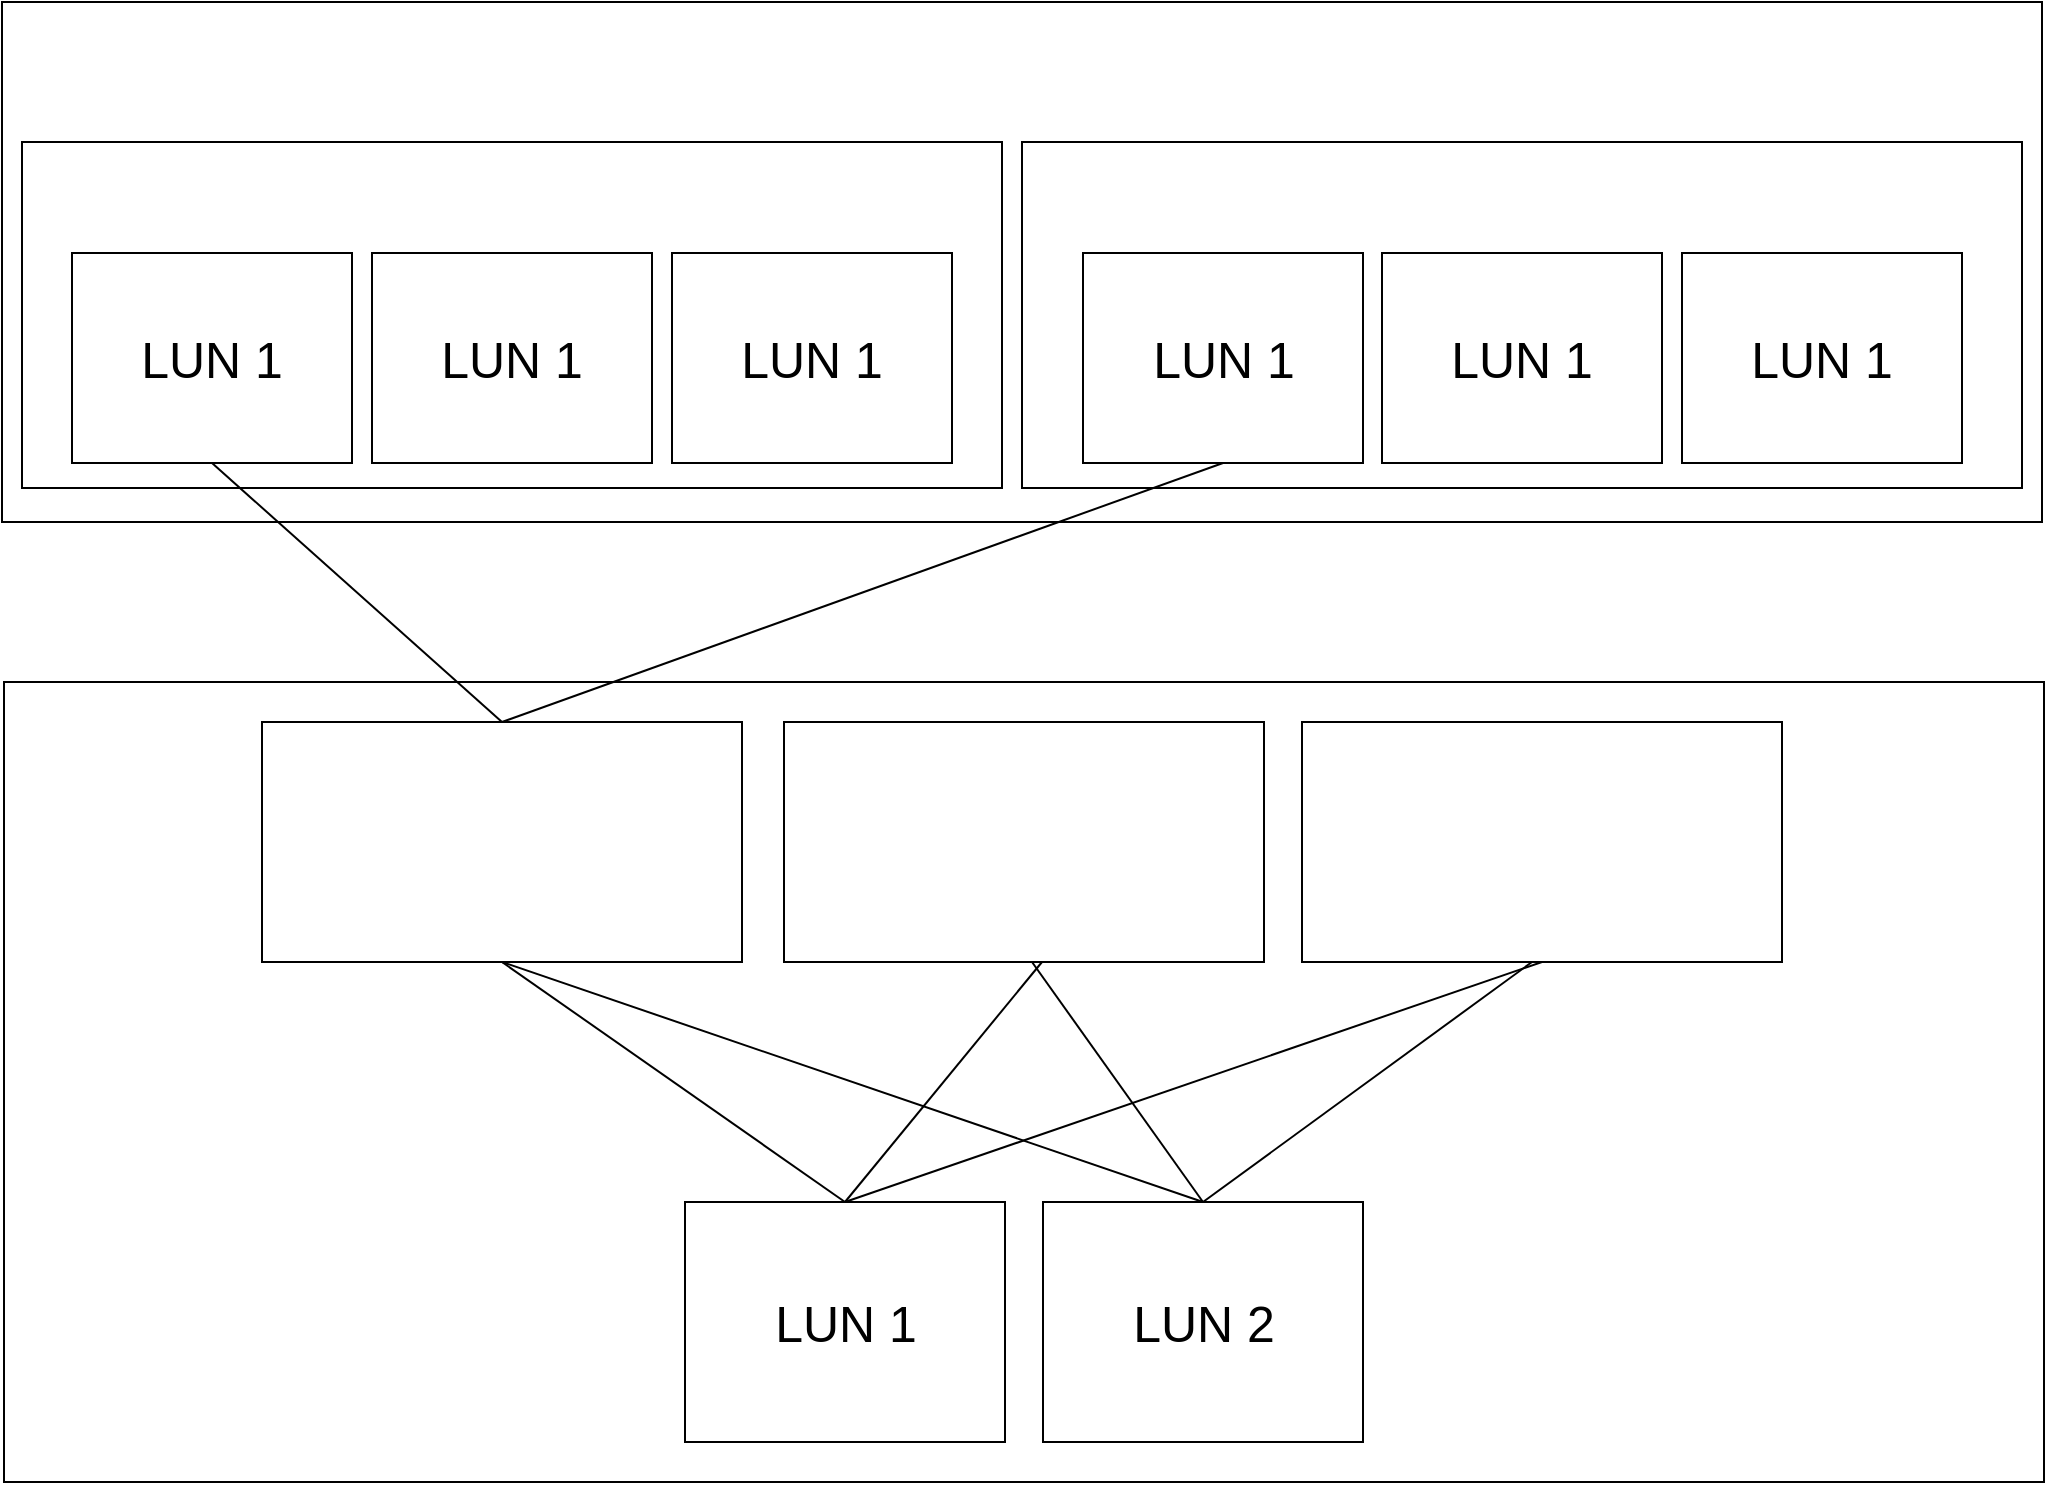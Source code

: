 <mxfile version="20.8.20" type="github">
  <diagram name="페이지-1" id="SaMpR5G6Mgzdkvtq6LY5">
    <mxGraphModel dx="1559" dy="769" grid="1" gridSize="10" guides="1" tooltips="1" connect="1" arrows="1" fold="1" page="1" pageScale="1" pageWidth="1169" pageHeight="827" math="0" shadow="0">
      <root>
        <mxCell id="0" />
        <mxCell id="1" parent="0" />
        <mxCell id="h4AE-v895PUxvbg3pdBg-15" value="" style="rounded=0;whiteSpace=wrap;html=1;fontSize=25;" vertex="1" parent="1">
          <mxGeometry x="81" y="420" width="1020" height="400" as="geometry" />
        </mxCell>
        <mxCell id="h4AE-v895PUxvbg3pdBg-28" value="" style="rounded=0;whiteSpace=wrap;html=1;fontSize=25;" vertex="1" parent="1">
          <mxGeometry x="80" y="80" width="1020" height="260" as="geometry" />
        </mxCell>
        <mxCell id="h4AE-v895PUxvbg3pdBg-1" value="" style="rounded=0;whiteSpace=wrap;html=1;" vertex="1" parent="1">
          <mxGeometry x="210" y="440" width="240" height="120" as="geometry" />
        </mxCell>
        <mxCell id="h4AE-v895PUxvbg3pdBg-2" value="" style="rounded=0;whiteSpace=wrap;html=1;" vertex="1" parent="1">
          <mxGeometry x="471" y="440" width="240" height="120" as="geometry" />
        </mxCell>
        <mxCell id="h4AE-v895PUxvbg3pdBg-3" value="" style="rounded=0;whiteSpace=wrap;html=1;" vertex="1" parent="1">
          <mxGeometry x="730" y="440" width="240" height="120" as="geometry" />
        </mxCell>
        <mxCell id="h4AE-v895PUxvbg3pdBg-7" value="&lt;font style=&quot;font-size: 25px;&quot;&gt;LUN 1&lt;/font&gt;" style="rounded=0;whiteSpace=wrap;html=1;" vertex="1" parent="1">
          <mxGeometry x="421.5" y="680" width="160" height="120" as="geometry" />
        </mxCell>
        <mxCell id="h4AE-v895PUxvbg3pdBg-8" value="&lt;font style=&quot;font-size: 25px;&quot;&gt;LUN 2&lt;/font&gt;" style="rounded=0;whiteSpace=wrap;html=1;" vertex="1" parent="1">
          <mxGeometry x="600.5" y="680" width="160" height="120" as="geometry" />
        </mxCell>
        <mxCell id="h4AE-v895PUxvbg3pdBg-9" value="" style="endArrow=none;html=1;rounded=0;entryX=0.5;entryY=1;entryDx=0;entryDy=0;exitX=0.5;exitY=0;exitDx=0;exitDy=0;" edge="1" parent="1" source="h4AE-v895PUxvbg3pdBg-7" target="h4AE-v895PUxvbg3pdBg-1">
          <mxGeometry width="50" height="50" relative="1" as="geometry">
            <mxPoint x="490" y="620" as="sourcePoint" />
            <mxPoint x="650" y="550" as="targetPoint" />
          </mxGeometry>
        </mxCell>
        <mxCell id="h4AE-v895PUxvbg3pdBg-10" value="" style="endArrow=none;html=1;rounded=0;exitX=0.5;exitY=0;exitDx=0;exitDy=0;" edge="1" parent="1" source="h4AE-v895PUxvbg3pdBg-7">
          <mxGeometry width="50" height="50" relative="1" as="geometry">
            <mxPoint x="600" y="600" as="sourcePoint" />
            <mxPoint x="600" y="560" as="targetPoint" />
          </mxGeometry>
        </mxCell>
        <mxCell id="h4AE-v895PUxvbg3pdBg-11" value="" style="endArrow=none;html=1;rounded=0;exitX=0.5;exitY=0;exitDx=0;exitDy=0;entryX=0.5;entryY=1;entryDx=0;entryDy=0;" edge="1" parent="1" source="h4AE-v895PUxvbg3pdBg-7" target="h4AE-v895PUxvbg3pdBg-3">
          <mxGeometry width="50" height="50" relative="1" as="geometry">
            <mxPoint x="600" y="600" as="sourcePoint" />
            <mxPoint x="650" y="550" as="targetPoint" />
          </mxGeometry>
        </mxCell>
        <mxCell id="h4AE-v895PUxvbg3pdBg-12" value="" style="endArrow=none;html=1;rounded=0;entryX=0.5;entryY=0;entryDx=0;entryDy=0;exitX=0.5;exitY=1;exitDx=0;exitDy=0;" edge="1" parent="1" source="h4AE-v895PUxvbg3pdBg-1" target="h4AE-v895PUxvbg3pdBg-8">
          <mxGeometry width="50" height="50" relative="1" as="geometry">
            <mxPoint x="575" y="580" as="sourcePoint" />
            <mxPoint x="625" y="530" as="targetPoint" />
          </mxGeometry>
        </mxCell>
        <mxCell id="h4AE-v895PUxvbg3pdBg-13" value="" style="endArrow=none;html=1;rounded=0;exitX=0.5;exitY=0;exitDx=0;exitDy=0;" edge="1" parent="1" source="h4AE-v895PUxvbg3pdBg-8">
          <mxGeometry width="50" height="50" relative="1" as="geometry">
            <mxPoint x="575" y="580" as="sourcePoint" />
            <mxPoint x="595" y="560" as="targetPoint" />
          </mxGeometry>
        </mxCell>
        <mxCell id="h4AE-v895PUxvbg3pdBg-14" value="" style="endArrow=none;html=1;rounded=0;exitX=0.5;exitY=0;exitDx=0;exitDy=0;" edge="1" parent="1" source="h4AE-v895PUxvbg3pdBg-8">
          <mxGeometry width="50" height="50" relative="1" as="geometry">
            <mxPoint x="575" y="580" as="sourcePoint" />
            <mxPoint x="845" y="560" as="targetPoint" />
          </mxGeometry>
        </mxCell>
        <mxCell id="h4AE-v895PUxvbg3pdBg-16" value="" style="rounded=0;whiteSpace=wrap;html=1;fontSize=25;" vertex="1" parent="1">
          <mxGeometry x="90" y="150" width="490" height="173" as="geometry" />
        </mxCell>
        <mxCell id="h4AE-v895PUxvbg3pdBg-17" value="" style="rounded=0;whiteSpace=wrap;html=1;fontSize=25;" vertex="1" parent="1">
          <mxGeometry x="590" y="150" width="500" height="173" as="geometry" />
        </mxCell>
        <mxCell id="h4AE-v895PUxvbg3pdBg-18" value="&lt;font style=&quot;font-size: 25px;&quot;&gt;LUN 1&lt;/font&gt;" style="rounded=0;whiteSpace=wrap;html=1;" vertex="1" parent="1">
          <mxGeometry x="265" y="205.5" width="140" height="105" as="geometry" />
        </mxCell>
        <mxCell id="h4AE-v895PUxvbg3pdBg-19" value="&lt;font style=&quot;font-size: 25px;&quot;&gt;LUN 1&lt;/font&gt;" style="rounded=0;whiteSpace=wrap;html=1;" vertex="1" parent="1">
          <mxGeometry x="415" y="205.5" width="140" height="105" as="geometry" />
        </mxCell>
        <mxCell id="h4AE-v895PUxvbg3pdBg-20" value="&lt;font style=&quot;font-size: 25px;&quot;&gt;LUN 1&lt;/font&gt;" style="rounded=0;whiteSpace=wrap;html=1;" vertex="1" parent="1">
          <mxGeometry x="620.5" y="205.5" width="140" height="105" as="geometry" />
        </mxCell>
        <mxCell id="h4AE-v895PUxvbg3pdBg-21" value="&lt;font style=&quot;font-size: 25px;&quot;&gt;LUN 1&lt;/font&gt;" style="rounded=0;whiteSpace=wrap;html=1;" vertex="1" parent="1">
          <mxGeometry x="770" y="205.5" width="140" height="105" as="geometry" />
        </mxCell>
        <mxCell id="h4AE-v895PUxvbg3pdBg-23" value="&lt;font style=&quot;font-size: 25px;&quot;&gt;LUN 1&lt;/font&gt;" style="rounded=0;whiteSpace=wrap;html=1;" vertex="1" parent="1">
          <mxGeometry x="115" y="205.5" width="140" height="105" as="geometry" />
        </mxCell>
        <mxCell id="h4AE-v895PUxvbg3pdBg-24" value="&lt;font style=&quot;font-size: 25px;&quot;&gt;LUN 1&lt;/font&gt;" style="rounded=0;whiteSpace=wrap;html=1;" vertex="1" parent="1">
          <mxGeometry x="920" y="205.5" width="140" height="105" as="geometry" />
        </mxCell>
        <mxCell id="h4AE-v895PUxvbg3pdBg-25" value="" style="endArrow=none;html=1;rounded=0;fontSize=25;exitX=0.5;exitY=0;exitDx=0;exitDy=0;entryX=0.5;entryY=1;entryDx=0;entryDy=0;" edge="1" parent="1" source="h4AE-v895PUxvbg3pdBg-1" target="h4AE-v895PUxvbg3pdBg-23">
          <mxGeometry width="50" height="50" relative="1" as="geometry">
            <mxPoint x="540" y="410" as="sourcePoint" />
            <mxPoint x="590" y="360" as="targetPoint" />
          </mxGeometry>
        </mxCell>
        <mxCell id="h4AE-v895PUxvbg3pdBg-26" value="" style="endArrow=none;html=1;rounded=0;fontSize=25;entryX=0.5;entryY=1;entryDx=0;entryDy=0;" edge="1" parent="1" target="h4AE-v895PUxvbg3pdBg-20">
          <mxGeometry width="50" height="50" relative="1" as="geometry">
            <mxPoint x="330" y="440" as="sourcePoint" />
            <mxPoint x="590" y="360" as="targetPoint" />
          </mxGeometry>
        </mxCell>
      </root>
    </mxGraphModel>
  </diagram>
</mxfile>
